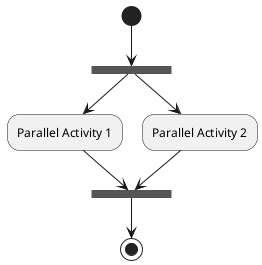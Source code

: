 @startuml
'你可以使用 === code === 来显示同步条。
(*) --> ===B1===
--> "Parallel Activity 1"
--> ===B2===

===B1=== --> "Parallel Activity 2"
--> ===B2===
--> (*)
@enduml